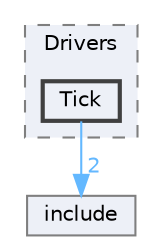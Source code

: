 digraph "D:/Projects/Raspberrypi_pico/pico_freertos_final/freertos_pico2/pico_freertos/FreeRTOS-Kernel/portable/WizC/PIC18/Drivers/Tick"
{
 // LATEX_PDF_SIZE
  bgcolor="transparent";
  edge [fontname=Helvetica,fontsize=10,labelfontname=Helvetica,labelfontsize=10];
  node [fontname=Helvetica,fontsize=10,shape=box,height=0.2,width=0.4];
  compound=true
  subgraph clusterdir_0863f2fc92e777d2eafa90cc041866d6 {
    graph [ bgcolor="#edf0f7", pencolor="grey50", label="Drivers", fontname=Helvetica,fontsize=10 style="filled,dashed", URL="dir_0863f2fc92e777d2eafa90cc041866d6.html",tooltip=""]
  dir_b5ab641a88bf986f407e41a8c8c174c1 [label="Tick", fillcolor="#edf0f7", color="grey25", style="filled,bold", URL="dir_b5ab641a88bf986f407e41a8c8c174c1.html",tooltip=""];
  }
  dir_c69ece34c3f150cb2c6f1098178b172a [label="include", fillcolor="#edf0f7", color="grey50", style="filled", URL="dir_c69ece34c3f150cb2c6f1098178b172a.html",tooltip=""];
  dir_b5ab641a88bf986f407e41a8c8c174c1->dir_c69ece34c3f150cb2c6f1098178b172a [headlabel="2", labeldistance=1.5 headhref="dir_000246_000125.html" href="dir_000246_000125.html" color="steelblue1" fontcolor="steelblue1"];
}
